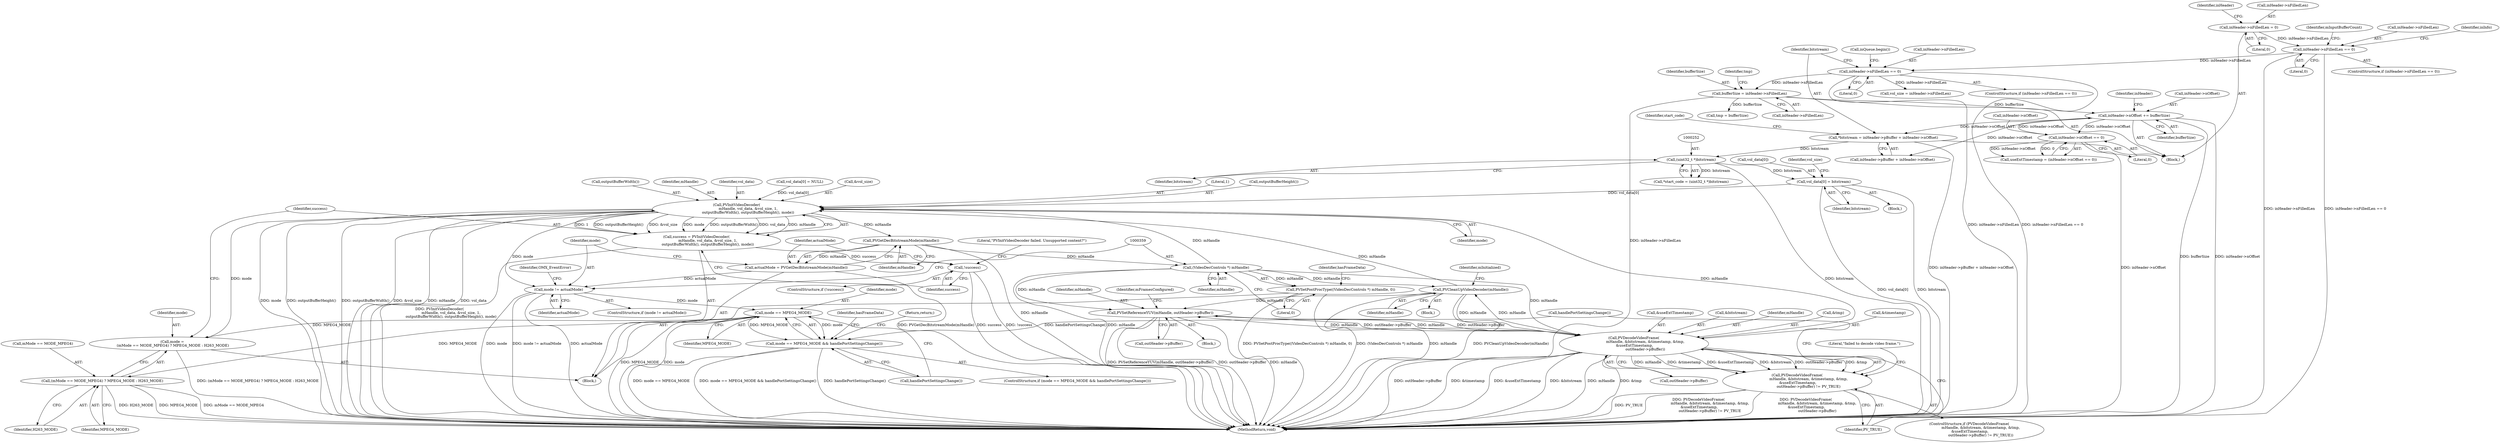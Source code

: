 digraph "0_Android_d2f47191538837e796e2b10c1ff7e1ee35f6e0ab@pointer" {
"1000292" [label="(Call,vol_data[0] = bitstream)"];
"1000251" [label="(Call,(uint32_t *)bitstream)"];
"1000239" [label="(Call,*bitstream = inHeader->pBuffer + inHeader->nOffset)"];
"1000541" [label="(Call,inHeader->nOffset += bufferSize)"];
"1000461" [label="(Call,bufferSize = inHeader->nFilledLen)"];
"1000169" [label="(Call,inHeader->nFilledLen == 0)"];
"1000571" [label="(Call,inHeader->nFilledLen == 0)"];
"1000546" [label="(Call,inHeader->nFilledLen = 0)"];
"1000438" [label="(Call,inHeader->nOffset == 0)"];
"1000314" [label="(Call,PVInitVideoDecoder(\n                    mHandle, vol_data, &vol_size, 1,\n                    outputBufferWidth(), outputBufferHeight(), mode))"];
"1000312" [label="(Call,success = PVInitVideoDecoder(\n                    mHandle, vol_data, &vol_size, 1,\n                    outputBufferWidth(), outputBufferHeight(), mode))"];
"1000324" [label="(Call,!success)"];
"1000341" [label="(Call,PVGetDecBitstreamMode(mHandle))"];
"1000339" [label="(Call,actualMode = PVGetDecBitstreamMode(mHandle))"];
"1000344" [label="(Call,mode != actualMode)"];
"1000400" [label="(Call,mode == MPEG4_MODE)"];
"1000303" [label="(Call,mode =\n (mMode == MODE_MPEG4) ? MPEG4_MODE : H263_MODE)"];
"1000305" [label="(Call,(mMode == MODE_MPEG4) ? MPEG4_MODE : H263_MODE)"];
"1000399" [label="(Call,mode == MPEG4_MODE && handlePortSettingsChange())"];
"1000358" [label="(Call,(VideoDecControls *) mHandle)"];
"1000264" [label="(Call,PVCleanUpVideoDecoder(mHandle))"];
"1000427" [label="(Call,PVSetReferenceYUV(mHandle, outHeader->pBuffer))"];
"1000503" [label="(Call,PVDecodeVideoFrame(\n                    mHandle, &bitstream, &timestamp, &tmp,\n &useExtTimestamp,\n                    outHeader->pBuffer))"];
"1000502" [label="(Call,PVDecodeVideoFrame(\n                    mHandle, &bitstream, &timestamp, &tmp,\n &useExtTimestamp,\n                    outHeader->pBuffer) != PV_TRUE)"];
"1000357" [label="(Call,PVSetPostProcType((VideoDecControls *) mHandle, 0))"];
"1000433" [label="(Identifier,mFramesConfigured)"];
"1000129" [label="(Block,)"];
"1000324" [label="(Call,!success)"];
"1000401" [label="(Identifier,mode)"];
"1000400" [label="(Call,mode == MPEG4_MODE)"];
"1000550" [label="(Literal,0)"];
"1000640" [label="(MethodReturn,void)"];
"1000541" [label="(Call,inHeader->nOffset += bufferSize)"];
"1000296" [label="(Identifier,bitstream)"];
"1000272" [label="(Block,)"];
"1000507" [label="(Call,&timestamp)"];
"1000461" [label="(Call,bufferSize = inHeader->nFilledLen)"];
"1000297" [label="(Call,vol_size = inHeader->nFilledLen)"];
"1000341" [label="(Call,PVGetDecBitstreamMode(mHandle))"];
"1000267" [label="(Identifier,mInitialized)"];
"1000328" [label="(Literal,\"PVInitVideoDecoder failed. Unsupported content?\")"];
"1000545" [label="(Identifier,bufferSize)"];
"1000346" [label="(Identifier,actualMode)"];
"1000405" [label="(Return,return;)"];
"1000314" [label="(Call,PVInitVideoDecoder(\n                    mHandle, vol_data, &vol_size, 1,\n                    outputBufferWidth(), outputBufferHeight(), mode))"];
"1000321" [label="(Call,outputBufferHeight())"];
"1000427" [label="(Call,PVSetReferenceYUV(mHandle, outHeader->pBuffer))"];
"1000251" [label="(Call,(uint32_t *)bitstream)"];
"1000320" [label="(Call,outputBufferWidth())"];
"1000168" [label="(ControlStructure,if (inHeader->nFilledLen == 0))"];
"1000361" [label="(Literal,0)"];
"1000176" [label="(Call,inQueue.begin())"];
"1000516" [label="(Identifier,PV_TRUE)"];
"1000323" [label="(ControlStructure,if (!success))"];
"1000349" [label="(Identifier,OMX_EventError)"];
"1000306" [label="(Call,mMode == MODE_MPEG4)"];
"1000414" [label="(Block,)"];
"1000241" [label="(Call,inHeader->pBuffer + inHeader->nOffset)"];
"1000408" [label="(Identifier,hasFrameData)"];
"1000513" [label="(Call,outHeader->pBuffer)"];
"1000342" [label="(Identifier,mHandle)"];
"1000304" [label="(Identifier,mode)"];
"1000548" [label="(Identifier,inHeader)"];
"1000292" [label="(Call,vol_data[0] = bitstream)"];
"1000170" [label="(Call,inHeader->nFilledLen)"];
"1000402" [label="(Identifier,MPEG4_MODE)"];
"1000360" [label="(Identifier,mHandle)"];
"1000546" [label="(Call,inHeader->nFilledLen = 0)"];
"1000173" [label="(Literal,0)"];
"1000511" [label="(Call,&useExtTimestamp)"];
"1000428" [label="(Identifier,mHandle)"];
"1000357" [label="(Call,PVSetPostProcType((VideoDecControls *) mHandle, 0))"];
"1000322" [label="(Identifier,mode)"];
"1000315" [label="(Identifier,mHandle)"];
"1000240" [label="(Identifier,bitstream)"];
"1000169" [label="(Call,inHeader->nFilledLen == 0)"];
"1000505" [label="(Call,&bitstream)"];
"1000502" [label="(Call,PVDecodeVideoFrame(\n                    mHandle, &bitstream, &timestamp, &tmp,\n &useExtTimestamp,\n                    outHeader->pBuffer) != PV_TRUE)"];
"1000309" [label="(Identifier,MPEG4_MODE)"];
"1000399" [label="(Call,mode == MPEG4_MODE && handlePortSettingsChange())"];
"1000436" [label="(Call,useExtTimestamp = (inHeader->nOffset == 0))"];
"1000554" [label="(Identifier,inHeader)"];
"1000316" [label="(Identifier,vol_data)"];
"1000265" [label="(Identifier,mHandle)"];
"1000305" [label="(Call,(mMode == MODE_MPEG4) ? MPEG4_MODE : H263_MODE)"];
"1000339" [label="(Call,actualMode = PVGetDecBitstreamMode(mHandle))"];
"1000504" [label="(Identifier,mHandle)"];
"1000303" [label="(Call,mode =\n (mMode == MODE_MPEG4) ? MPEG4_MODE : H263_MODE)"];
"1000572" [label="(Call,inHeader->nFilledLen)"];
"1000509" [label="(Call,&tmp)"];
"1000364" [label="(Identifier,hasFrameData)"];
"1000542" [label="(Call,inHeader->nOffset)"];
"1000340" [label="(Identifier,actualMode)"];
"1000438" [label="(Call,inHeader->nOffset == 0)"];
"1000343" [label="(ControlStructure,if (mode != actualMode))"];
"1000579" [label="(Identifier,inInfo)"];
"1000249" [label="(Call,*start_code = (uint32_t *)bitstream)"];
"1000429" [label="(Call,outHeader->pBuffer)"];
"1000278" [label="(Call,vol_data[0] = NULL)"];
"1000398" [label="(ControlStructure,if (mode == MPEG4_MODE && handlePortSettingsChange()))"];
"1000298" [label="(Identifier,vol_size)"];
"1000593" [label="(Identifier,mInputBufferCount)"];
"1000439" [label="(Call,inHeader->nOffset)"];
"1000530" [label="(Call,handlePortSettingsChange())"];
"1000325" [label="(Identifier,success)"];
"1000312" [label="(Call,success = PVInitVideoDecoder(\n                    mHandle, vol_data, &vol_size, 1,\n                    outputBufferWidth(), outputBufferHeight(), mode))"];
"1000403" [label="(Call,handlePortSettingsChange())"];
"1000570" [label="(ControlStructure,if (inHeader->nFilledLen == 0))"];
"1000250" [label="(Identifier,start_code)"];
"1000467" [label="(Call,tmp = bufferSize)"];
"1000253" [label="(Identifier,bitstream)"];
"1000291" [label="(Block,)"];
"1000462" [label="(Identifier,bufferSize)"];
"1000519" [label="(Literal,\"failed to decode video frame.\")"];
"1000317" [label="(Call,&vol_size)"];
"1000442" [label="(Literal,0)"];
"1000571" [label="(Call,inHeader->nFilledLen == 0)"];
"1000358" [label="(Call,(VideoDecControls *) mHandle)"];
"1000264" [label="(Call,PVCleanUpVideoDecoder(mHandle))"];
"1000313" [label="(Identifier,success)"];
"1000463" [label="(Call,inHeader->nFilledLen)"];
"1000575" [label="(Literal,0)"];
"1000310" [label="(Identifier,H263_MODE)"];
"1000293" [label="(Call,vol_data[0])"];
"1000503" [label="(Call,PVDecodeVideoFrame(\n                    mHandle, &bitstream, &timestamp, &tmp,\n &useExtTimestamp,\n                    outHeader->pBuffer))"];
"1000547" [label="(Call,inHeader->nFilledLen)"];
"1000468" [label="(Identifier,tmp)"];
"1000345" [label="(Identifier,mode)"];
"1000319" [label="(Literal,1)"];
"1000263" [label="(Block,)"];
"1000501" [label="(ControlStructure,if (PVDecodeVideoFrame(\n                    mHandle, &bitstream, &timestamp, &tmp,\n &useExtTimestamp,\n                    outHeader->pBuffer) != PV_TRUE))"];
"1000344" [label="(Call,mode != actualMode)"];
"1000239" [label="(Call,*bitstream = inHeader->pBuffer + inHeader->nOffset)"];
"1000292" -> "1000291"  [label="AST: "];
"1000292" -> "1000296"  [label="CFG: "];
"1000293" -> "1000292"  [label="AST: "];
"1000296" -> "1000292"  [label="AST: "];
"1000298" -> "1000292"  [label="CFG: "];
"1000292" -> "1000640"  [label="DDG: vol_data[0]"];
"1000292" -> "1000640"  [label="DDG: bitstream"];
"1000251" -> "1000292"  [label="DDG: bitstream"];
"1000292" -> "1000314"  [label="DDG: vol_data[0]"];
"1000251" -> "1000249"  [label="AST: "];
"1000251" -> "1000253"  [label="CFG: "];
"1000252" -> "1000251"  [label="AST: "];
"1000253" -> "1000251"  [label="AST: "];
"1000249" -> "1000251"  [label="CFG: "];
"1000251" -> "1000640"  [label="DDG: bitstream"];
"1000251" -> "1000249"  [label="DDG: bitstream"];
"1000239" -> "1000251"  [label="DDG: bitstream"];
"1000239" -> "1000129"  [label="AST: "];
"1000239" -> "1000241"  [label="CFG: "];
"1000240" -> "1000239"  [label="AST: "];
"1000241" -> "1000239"  [label="AST: "];
"1000250" -> "1000239"  [label="CFG: "];
"1000239" -> "1000640"  [label="DDG: inHeader->pBuffer + inHeader->nOffset"];
"1000541" -> "1000239"  [label="DDG: inHeader->nOffset"];
"1000541" -> "1000129"  [label="AST: "];
"1000541" -> "1000545"  [label="CFG: "];
"1000542" -> "1000541"  [label="AST: "];
"1000545" -> "1000541"  [label="AST: "];
"1000548" -> "1000541"  [label="CFG: "];
"1000541" -> "1000640"  [label="DDG: inHeader->nOffset"];
"1000541" -> "1000640"  [label="DDG: bufferSize"];
"1000541" -> "1000241"  [label="DDG: inHeader->nOffset"];
"1000541" -> "1000438"  [label="DDG: inHeader->nOffset"];
"1000461" -> "1000541"  [label="DDG: bufferSize"];
"1000438" -> "1000541"  [label="DDG: inHeader->nOffset"];
"1000461" -> "1000129"  [label="AST: "];
"1000461" -> "1000463"  [label="CFG: "];
"1000462" -> "1000461"  [label="AST: "];
"1000463" -> "1000461"  [label="AST: "];
"1000468" -> "1000461"  [label="CFG: "];
"1000461" -> "1000640"  [label="DDG: inHeader->nFilledLen"];
"1000169" -> "1000461"  [label="DDG: inHeader->nFilledLen"];
"1000461" -> "1000467"  [label="DDG: bufferSize"];
"1000169" -> "1000168"  [label="AST: "];
"1000169" -> "1000173"  [label="CFG: "];
"1000170" -> "1000169"  [label="AST: "];
"1000173" -> "1000169"  [label="AST: "];
"1000176" -> "1000169"  [label="CFG: "];
"1000240" -> "1000169"  [label="CFG: "];
"1000169" -> "1000640"  [label="DDG: inHeader->nFilledLen == 0"];
"1000169" -> "1000640"  [label="DDG: inHeader->nFilledLen"];
"1000571" -> "1000169"  [label="DDG: inHeader->nFilledLen"];
"1000169" -> "1000297"  [label="DDG: inHeader->nFilledLen"];
"1000571" -> "1000570"  [label="AST: "];
"1000571" -> "1000575"  [label="CFG: "];
"1000572" -> "1000571"  [label="AST: "];
"1000575" -> "1000571"  [label="AST: "];
"1000579" -> "1000571"  [label="CFG: "];
"1000593" -> "1000571"  [label="CFG: "];
"1000571" -> "1000640"  [label="DDG: inHeader->nFilledLen == 0"];
"1000571" -> "1000640"  [label="DDG: inHeader->nFilledLen"];
"1000546" -> "1000571"  [label="DDG: inHeader->nFilledLen"];
"1000546" -> "1000129"  [label="AST: "];
"1000546" -> "1000550"  [label="CFG: "];
"1000547" -> "1000546"  [label="AST: "];
"1000550" -> "1000546"  [label="AST: "];
"1000554" -> "1000546"  [label="CFG: "];
"1000438" -> "1000436"  [label="AST: "];
"1000438" -> "1000442"  [label="CFG: "];
"1000439" -> "1000438"  [label="AST: "];
"1000442" -> "1000438"  [label="AST: "];
"1000436" -> "1000438"  [label="CFG: "];
"1000438" -> "1000640"  [label="DDG: inHeader->nOffset"];
"1000438" -> "1000436"  [label="DDG: inHeader->nOffset"];
"1000438" -> "1000436"  [label="DDG: 0"];
"1000314" -> "1000312"  [label="AST: "];
"1000314" -> "1000322"  [label="CFG: "];
"1000315" -> "1000314"  [label="AST: "];
"1000316" -> "1000314"  [label="AST: "];
"1000317" -> "1000314"  [label="AST: "];
"1000319" -> "1000314"  [label="AST: "];
"1000320" -> "1000314"  [label="AST: "];
"1000321" -> "1000314"  [label="AST: "];
"1000322" -> "1000314"  [label="AST: "];
"1000312" -> "1000314"  [label="CFG: "];
"1000314" -> "1000640"  [label="DDG: mHandle"];
"1000314" -> "1000640"  [label="DDG: vol_data"];
"1000314" -> "1000640"  [label="DDG: mode"];
"1000314" -> "1000640"  [label="DDG: outputBufferHeight()"];
"1000314" -> "1000640"  [label="DDG: outputBufferWidth()"];
"1000314" -> "1000640"  [label="DDG: &vol_size"];
"1000314" -> "1000312"  [label="DDG: 1"];
"1000314" -> "1000312"  [label="DDG: outputBufferHeight()"];
"1000314" -> "1000312"  [label="DDG: &vol_size"];
"1000314" -> "1000312"  [label="DDG: mode"];
"1000314" -> "1000312"  [label="DDG: outputBufferWidth()"];
"1000314" -> "1000312"  [label="DDG: vol_data"];
"1000314" -> "1000312"  [label="DDG: mHandle"];
"1000264" -> "1000314"  [label="DDG: mHandle"];
"1000358" -> "1000314"  [label="DDG: mHandle"];
"1000503" -> "1000314"  [label="DDG: mHandle"];
"1000278" -> "1000314"  [label="DDG: vol_data[0]"];
"1000303" -> "1000314"  [label="DDG: mode"];
"1000314" -> "1000341"  [label="DDG: mHandle"];
"1000314" -> "1000344"  [label="DDG: mode"];
"1000312" -> "1000272"  [label="AST: "];
"1000313" -> "1000312"  [label="AST: "];
"1000325" -> "1000312"  [label="CFG: "];
"1000312" -> "1000640"  [label="DDG: PVInitVideoDecoder(\n                    mHandle, vol_data, &vol_size, 1,\n                    outputBufferWidth(), outputBufferHeight(), mode)"];
"1000312" -> "1000324"  [label="DDG: success"];
"1000324" -> "1000323"  [label="AST: "];
"1000324" -> "1000325"  [label="CFG: "];
"1000325" -> "1000324"  [label="AST: "];
"1000328" -> "1000324"  [label="CFG: "];
"1000340" -> "1000324"  [label="CFG: "];
"1000324" -> "1000640"  [label="DDG: !success"];
"1000324" -> "1000640"  [label="DDG: success"];
"1000341" -> "1000339"  [label="AST: "];
"1000341" -> "1000342"  [label="CFG: "];
"1000342" -> "1000341"  [label="AST: "];
"1000339" -> "1000341"  [label="CFG: "];
"1000341" -> "1000640"  [label="DDG: mHandle"];
"1000341" -> "1000339"  [label="DDG: mHandle"];
"1000341" -> "1000358"  [label="DDG: mHandle"];
"1000339" -> "1000272"  [label="AST: "];
"1000340" -> "1000339"  [label="AST: "];
"1000345" -> "1000339"  [label="CFG: "];
"1000339" -> "1000640"  [label="DDG: PVGetDecBitstreamMode(mHandle)"];
"1000339" -> "1000344"  [label="DDG: actualMode"];
"1000344" -> "1000343"  [label="AST: "];
"1000344" -> "1000346"  [label="CFG: "];
"1000345" -> "1000344"  [label="AST: "];
"1000346" -> "1000344"  [label="AST: "];
"1000349" -> "1000344"  [label="CFG: "];
"1000359" -> "1000344"  [label="CFG: "];
"1000344" -> "1000640"  [label="DDG: mode != actualMode"];
"1000344" -> "1000640"  [label="DDG: actualMode"];
"1000344" -> "1000640"  [label="DDG: mode"];
"1000344" -> "1000400"  [label="DDG: mode"];
"1000400" -> "1000399"  [label="AST: "];
"1000400" -> "1000402"  [label="CFG: "];
"1000401" -> "1000400"  [label="AST: "];
"1000402" -> "1000400"  [label="AST: "];
"1000403" -> "1000400"  [label="CFG: "];
"1000399" -> "1000400"  [label="CFG: "];
"1000400" -> "1000640"  [label="DDG: mode"];
"1000400" -> "1000640"  [label="DDG: MPEG4_MODE"];
"1000400" -> "1000303"  [label="DDG: MPEG4_MODE"];
"1000400" -> "1000305"  [label="DDG: MPEG4_MODE"];
"1000400" -> "1000399"  [label="DDG: mode"];
"1000400" -> "1000399"  [label="DDG: MPEG4_MODE"];
"1000303" -> "1000272"  [label="AST: "];
"1000303" -> "1000305"  [label="CFG: "];
"1000304" -> "1000303"  [label="AST: "];
"1000305" -> "1000303"  [label="AST: "];
"1000313" -> "1000303"  [label="CFG: "];
"1000303" -> "1000640"  [label="DDG: (mMode == MODE_MPEG4) ? MPEG4_MODE : H263_MODE"];
"1000305" -> "1000309"  [label="CFG: "];
"1000305" -> "1000310"  [label="CFG: "];
"1000306" -> "1000305"  [label="AST: "];
"1000309" -> "1000305"  [label="AST: "];
"1000310" -> "1000305"  [label="AST: "];
"1000305" -> "1000640"  [label="DDG: H263_MODE"];
"1000305" -> "1000640"  [label="DDG: MPEG4_MODE"];
"1000305" -> "1000640"  [label="DDG: mMode == MODE_MPEG4"];
"1000399" -> "1000398"  [label="AST: "];
"1000399" -> "1000403"  [label="CFG: "];
"1000403" -> "1000399"  [label="AST: "];
"1000405" -> "1000399"  [label="CFG: "];
"1000408" -> "1000399"  [label="CFG: "];
"1000399" -> "1000640"  [label="DDG: handlePortSettingsChange()"];
"1000399" -> "1000640"  [label="DDG: mode == MPEG4_MODE"];
"1000399" -> "1000640"  [label="DDG: mode == MPEG4_MODE && handlePortSettingsChange()"];
"1000530" -> "1000399"  [label="DDG: handlePortSettingsChange()"];
"1000358" -> "1000357"  [label="AST: "];
"1000358" -> "1000360"  [label="CFG: "];
"1000359" -> "1000358"  [label="AST: "];
"1000360" -> "1000358"  [label="AST: "];
"1000361" -> "1000358"  [label="CFG: "];
"1000358" -> "1000640"  [label="DDG: mHandle"];
"1000358" -> "1000264"  [label="DDG: mHandle"];
"1000358" -> "1000357"  [label="DDG: mHandle"];
"1000358" -> "1000427"  [label="DDG: mHandle"];
"1000358" -> "1000503"  [label="DDG: mHandle"];
"1000264" -> "1000263"  [label="AST: "];
"1000264" -> "1000265"  [label="CFG: "];
"1000265" -> "1000264"  [label="AST: "];
"1000267" -> "1000264"  [label="CFG: "];
"1000264" -> "1000640"  [label="DDG: mHandle"];
"1000264" -> "1000640"  [label="DDG: PVCleanUpVideoDecoder(mHandle)"];
"1000503" -> "1000264"  [label="DDG: mHandle"];
"1000264" -> "1000427"  [label="DDG: mHandle"];
"1000264" -> "1000503"  [label="DDG: mHandle"];
"1000427" -> "1000414"  [label="AST: "];
"1000427" -> "1000429"  [label="CFG: "];
"1000428" -> "1000427"  [label="AST: "];
"1000429" -> "1000427"  [label="AST: "];
"1000433" -> "1000427"  [label="CFG: "];
"1000427" -> "1000640"  [label="DDG: mHandle"];
"1000427" -> "1000640"  [label="DDG: PVSetReferenceYUV(mHandle, outHeader->pBuffer)"];
"1000427" -> "1000640"  [label="DDG: outHeader->pBuffer"];
"1000503" -> "1000427"  [label="DDG: mHandle"];
"1000503" -> "1000427"  [label="DDG: outHeader->pBuffer"];
"1000427" -> "1000503"  [label="DDG: mHandle"];
"1000427" -> "1000503"  [label="DDG: outHeader->pBuffer"];
"1000503" -> "1000502"  [label="AST: "];
"1000503" -> "1000513"  [label="CFG: "];
"1000504" -> "1000503"  [label="AST: "];
"1000505" -> "1000503"  [label="AST: "];
"1000507" -> "1000503"  [label="AST: "];
"1000509" -> "1000503"  [label="AST: "];
"1000511" -> "1000503"  [label="AST: "];
"1000513" -> "1000503"  [label="AST: "];
"1000516" -> "1000503"  [label="CFG: "];
"1000503" -> "1000640"  [label="DDG: &tmp"];
"1000503" -> "1000640"  [label="DDG: outHeader->pBuffer"];
"1000503" -> "1000640"  [label="DDG: &timestamp"];
"1000503" -> "1000640"  [label="DDG: &useExtTimestamp"];
"1000503" -> "1000640"  [label="DDG: &bitstream"];
"1000503" -> "1000640"  [label="DDG: mHandle"];
"1000503" -> "1000502"  [label="DDG: mHandle"];
"1000503" -> "1000502"  [label="DDG: &timestamp"];
"1000503" -> "1000502"  [label="DDG: &useExtTimestamp"];
"1000503" -> "1000502"  [label="DDG: &bitstream"];
"1000503" -> "1000502"  [label="DDG: outHeader->pBuffer"];
"1000503" -> "1000502"  [label="DDG: &tmp"];
"1000502" -> "1000501"  [label="AST: "];
"1000502" -> "1000516"  [label="CFG: "];
"1000516" -> "1000502"  [label="AST: "];
"1000519" -> "1000502"  [label="CFG: "];
"1000530" -> "1000502"  [label="CFG: "];
"1000502" -> "1000640"  [label="DDG: PVDecodeVideoFrame(\n                    mHandle, &bitstream, &timestamp, &tmp,\n &useExtTimestamp,\n                    outHeader->pBuffer)"];
"1000502" -> "1000640"  [label="DDG: PV_TRUE"];
"1000502" -> "1000640"  [label="DDG: PVDecodeVideoFrame(\n                    mHandle, &bitstream, &timestamp, &tmp,\n &useExtTimestamp,\n                    outHeader->pBuffer) != PV_TRUE"];
"1000357" -> "1000272"  [label="AST: "];
"1000357" -> "1000361"  [label="CFG: "];
"1000361" -> "1000357"  [label="AST: "];
"1000364" -> "1000357"  [label="CFG: "];
"1000357" -> "1000640"  [label="DDG: PVSetPostProcType((VideoDecControls *) mHandle, 0)"];
"1000357" -> "1000640"  [label="DDG: (VideoDecControls *) mHandle"];
}
